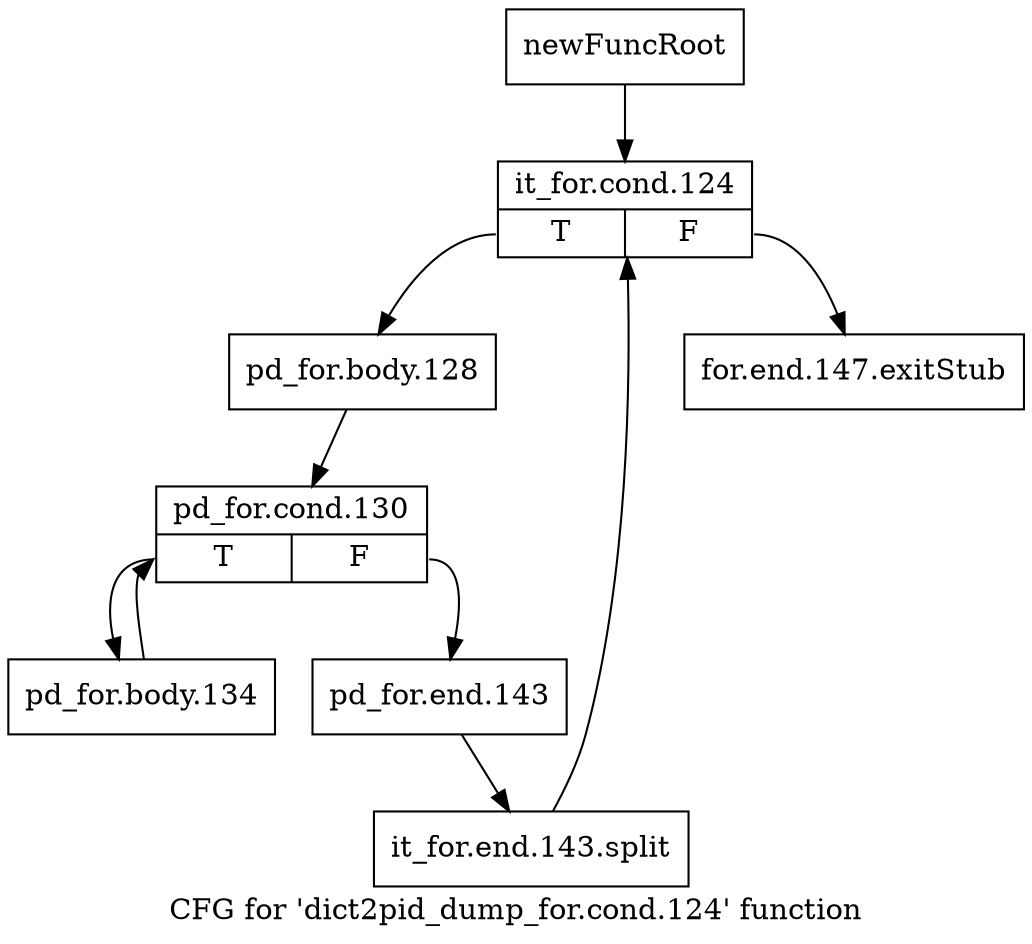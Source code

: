 digraph "CFG for 'dict2pid_dump_for.cond.124' function" {
	label="CFG for 'dict2pid_dump_for.cond.124' function";

	Node0x11a8920 [shape=record,label="{newFuncRoot}"];
	Node0x11a8920 -> Node0x11a8e20;
	Node0x11a8dd0 [shape=record,label="{for.end.147.exitStub}"];
	Node0x11a8e20 [shape=record,label="{it_for.cond.124|{<s0>T|<s1>F}}"];
	Node0x11a8e20:s0 -> Node0x11a8e70;
	Node0x11a8e20:s1 -> Node0x11a8dd0;
	Node0x11a8e70 [shape=record,label="{pd_for.body.128}"];
	Node0x11a8e70 -> Node0x11a8ec0;
	Node0x11a8ec0 [shape=record,label="{pd_for.cond.130|{<s0>T|<s1>F}}"];
	Node0x11a8ec0:s0 -> Node0x11a8f60;
	Node0x11a8ec0:s1 -> Node0x11a8f10;
	Node0x11a8f10 [shape=record,label="{pd_for.end.143}"];
	Node0x11a8f10 -> Node0x1531a30;
	Node0x1531a30 [shape=record,label="{it_for.end.143.split}"];
	Node0x1531a30 -> Node0x11a8e20;
	Node0x11a8f60 [shape=record,label="{pd_for.body.134}"];
	Node0x11a8f60 -> Node0x11a8ec0;
}

